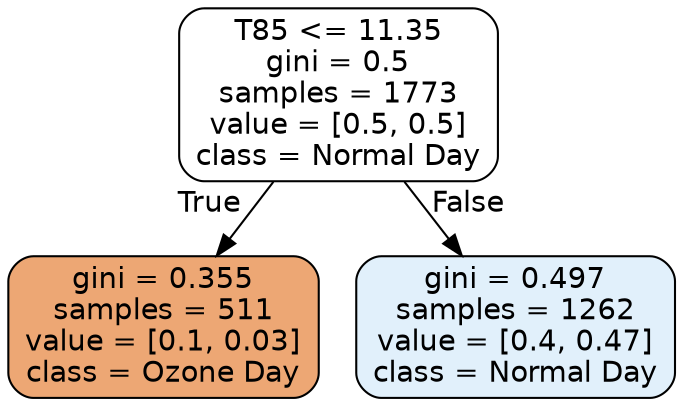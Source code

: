 digraph Tree {
node [shape=box, style="filled, rounded", color="black", fontname=helvetica] ;
edge [fontname=helvetica] ;
0 [label="T85 <= 11.35\ngini = 0.5\nsamples = 1773\nvalue = [0.5, 0.5]\nclass = Normal Day", fillcolor="#ffffff"] ;
1 [label="gini = 0.355\nsamples = 511\nvalue = [0.1, 0.03]\nclass = Ozone Day", fillcolor="#eda774"] ;
0 -> 1 [labeldistance=2.5, labelangle=45, headlabel="True"] ;
2 [label="gini = 0.497\nsamples = 1262\nvalue = [0.4, 0.47]\nclass = Normal Day", fillcolor="#e1f0fb"] ;
0 -> 2 [labeldistance=2.5, labelangle=-45, headlabel="False"] ;
}